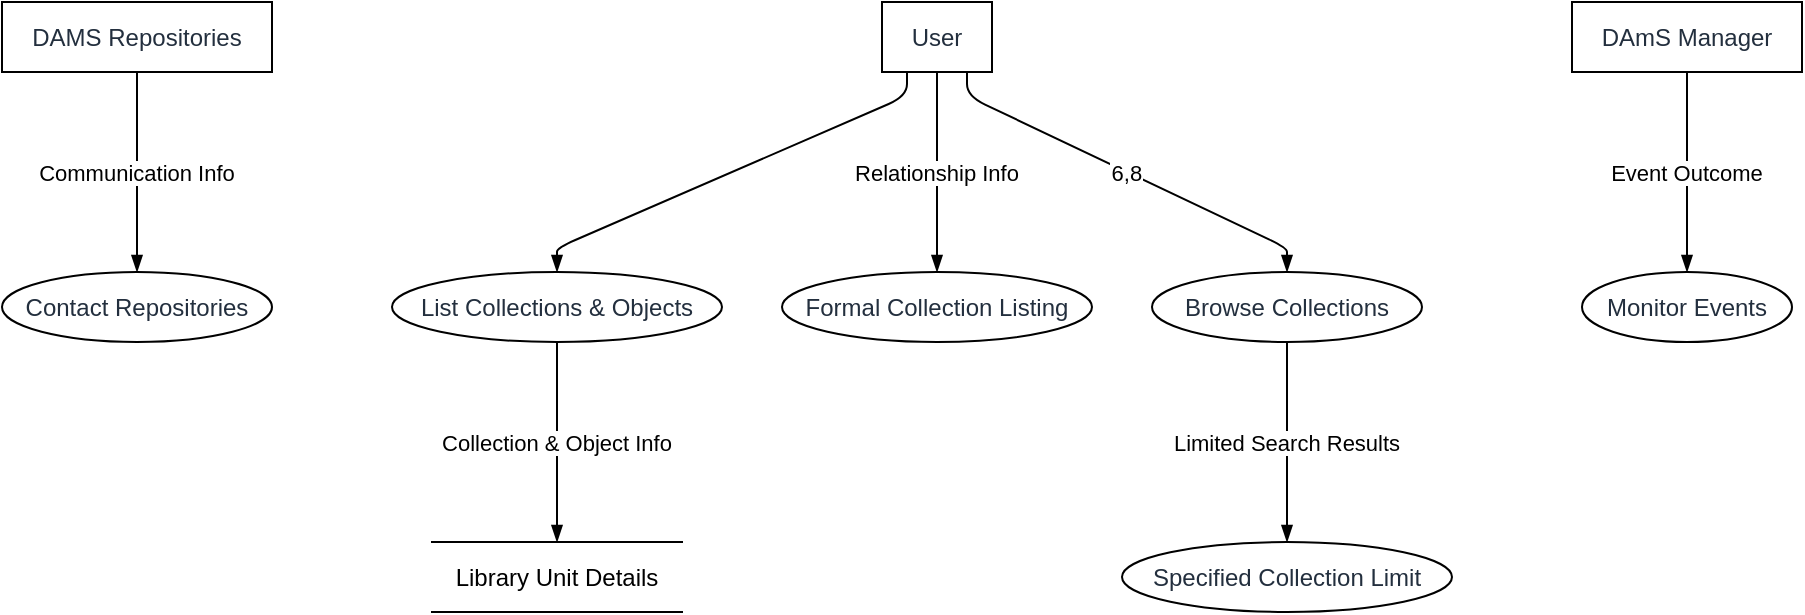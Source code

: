 <mxfile version="23.0.2" type="device">
  <diagram name="Page-1" id="5pk8E9XVwLfFnPYnT0a1">
    <mxGraphModel dx="794" dy="511" grid="1" gridSize="10" guides="1" tooltips="1" connect="1" arrows="1" fold="1" page="1" pageScale="1" pageWidth="827" pageHeight="1169" math="0" shadow="0">
      <root>
        <mxCell id="0" />
        <mxCell id="1" parent="0" />
        <UserObject label="User" type="externalEntity" source="" flow="" placeholders="1" id="zk21_JsynzPiw_pFRbDI-1">
          <mxCell style="shape=rectangle;whiteSpace=wrap;html=1;fillColor=#ffffff;strokeColor=#000000;align=center;verticalAlign=middle;fontColor=#232F3E;" vertex="1" parent="1">
            <mxGeometry x="440" width="55" height="35" as="geometry" />
          </mxCell>
        </UserObject>
        <UserObject label="List Collections &amp; Objects" type="process" source="1" flow="" placeholders="1" id="zk21_JsynzPiw_pFRbDI-2">
          <mxCell style="shape=ellipse;perimeter=ellipsePerimeter;whiteSpace=wrap;html=1;fillColor=#ffffff;strokeColor=#000000;align=center;verticalAlign=middle;fontColor=#232F3E;" vertex="1" parent="1">
            <mxGeometry x="195" y="135" width="165" height="35" as="geometry" />
          </mxCell>
        </UserObject>
        <UserObject label="Library Unit Details" type="dataStore" source="2" flow="Collection &amp; Object Info" placeholders="1" id="zk21_JsynzPiw_pFRbDI-3">
          <mxCell style="html=1;dashed=0;whiteSpace=wrap;shape=partialRectangle;right=0;left=0;" vertex="1" parent="1">
            <mxGeometry x="215" y="270" width="125" height="35" as="geometry" />
          </mxCell>
        </UserObject>
        <UserObject label="DAMS Repositories" type="externalEntity" source="" flow="" placeholders="1" id="zk21_JsynzPiw_pFRbDI-4">
          <mxCell style="shape=rectangle;whiteSpace=wrap;html=1;fillColor=#ffffff;strokeColor=#000000;align=center;verticalAlign=middle;fontColor=#232F3E;" vertex="1" parent="1">
            <mxGeometry width="135" height="35" as="geometry" />
          </mxCell>
        </UserObject>
        <UserObject label="Contact Repositories" type="process" source="4" flow="Communication Info" placeholders="1" id="zk21_JsynzPiw_pFRbDI-5">
          <mxCell style="shape=ellipse;perimeter=ellipsePerimeter;whiteSpace=wrap;html=1;fillColor=#ffffff;strokeColor=#000000;align=center;verticalAlign=middle;fontColor=#232F3E;" vertex="1" parent="1">
            <mxGeometry y="135" width="135" height="35" as="geometry" />
          </mxCell>
        </UserObject>
        <UserObject label="Formal Collection Listing" type="process" source="1" flow="Relationship Info" placeholders="1" id="zk21_JsynzPiw_pFRbDI-6">
          <mxCell style="shape=ellipse;perimeter=ellipsePerimeter;whiteSpace=wrap;html=1;fillColor=#ffffff;strokeColor=#000000;align=center;verticalAlign=middle;fontColor=#232F3E;" vertex="1" parent="1">
            <mxGeometry x="390" y="135" width="155" height="35" as="geometry" />
          </mxCell>
        </UserObject>
        <UserObject label="Browse Collections" type="process" source="1" flow="6,8" placeholders="1" id="zk21_JsynzPiw_pFRbDI-7">
          <mxCell style="shape=ellipse;perimeter=ellipsePerimeter;whiteSpace=wrap;html=1;fillColor=#ffffff;strokeColor=#000000;align=center;verticalAlign=middle;fontColor=#232F3E;" vertex="1" parent="1">
            <mxGeometry x="575" y="135" width="135" height="35" as="geometry" />
          </mxCell>
        </UserObject>
        <UserObject label="Specified Collection Limit" type="process" source="7" flow="Limited Search Results" placeholders="1" id="zk21_JsynzPiw_pFRbDI-8">
          <mxCell style="shape=ellipse;perimeter=ellipsePerimeter;whiteSpace=wrap;html=1;fillColor=#ffffff;strokeColor=#000000;align=center;verticalAlign=middle;fontColor=#232F3E;" vertex="1" parent="1">
            <mxGeometry x="560" y="270" width="165" height="35" as="geometry" />
          </mxCell>
        </UserObject>
        <UserObject label="DAmS Manager" type="externalEntity" source="" flow="" placeholders="1" id="zk21_JsynzPiw_pFRbDI-9">
          <mxCell style="shape=rectangle;whiteSpace=wrap;html=1;fillColor=#ffffff;strokeColor=#000000;align=center;verticalAlign=middle;fontColor=#232F3E;" vertex="1" parent="1">
            <mxGeometry x="785" width="115" height="35" as="geometry" />
          </mxCell>
        </UserObject>
        <UserObject label="Monitor Events" type="process" source="9" flow="Event Outcome" placeholders="1" id="zk21_JsynzPiw_pFRbDI-10">
          <mxCell style="shape=ellipse;perimeter=ellipsePerimeter;whiteSpace=wrap;html=1;fillColor=#ffffff;strokeColor=#000000;align=center;verticalAlign=middle;fontColor=#232F3E;" vertex="1" parent="1">
            <mxGeometry x="790" y="135" width="105" height="35" as="geometry" />
          </mxCell>
        </UserObject>
        <mxCell id="zk21_JsynzPiw_pFRbDI-11" value="" style="endArrow=blockThin;endFill=1;fontSize=11;orthogonal=1;noEdgeStyle=1;" edge="1" parent="1" source="zk21_JsynzPiw_pFRbDI-1" target="zk21_JsynzPiw_pFRbDI-2">
          <mxGeometry relative="1" as="geometry">
            <Array as="points">
              <mxPoint x="452.5" y="47" />
              <mxPoint x="277.5" y="123" />
            </Array>
          </mxGeometry>
        </mxCell>
        <mxCell id="zk21_JsynzPiw_pFRbDI-12" value="Collection &amp; Object Info" style="endArrow=blockThin;endFill=1;fontSize=11;orthogonal=1;noEdgeStyle=1;" edge="1" parent="1" source="zk21_JsynzPiw_pFRbDI-2" target="zk21_JsynzPiw_pFRbDI-3">
          <mxGeometry relative="1" as="geometry">
            <Array as="points">
              <mxPoint x="277.5" y="182" />
              <mxPoint x="277.5" y="258" />
            </Array>
          </mxGeometry>
        </mxCell>
        <mxCell id="zk21_JsynzPiw_pFRbDI-13" value="Communication Info" style="endArrow=blockThin;endFill=1;fontSize=11;orthogonal=1;noEdgeStyle=1;" edge="1" parent="1" source="zk21_JsynzPiw_pFRbDI-4" target="zk21_JsynzPiw_pFRbDI-5">
          <mxGeometry relative="1" as="geometry">
            <Array as="points">
              <mxPoint x="67.5" y="47" />
              <mxPoint x="67.5" y="123" />
            </Array>
          </mxGeometry>
        </mxCell>
        <mxCell id="zk21_JsynzPiw_pFRbDI-14" value="Relationship Info" style="endArrow=blockThin;endFill=1;fontSize=11;orthogonal=1;noEdgeStyle=1;" edge="1" parent="1" source="zk21_JsynzPiw_pFRbDI-1" target="zk21_JsynzPiw_pFRbDI-6">
          <mxGeometry relative="1" as="geometry">
            <Array as="points">
              <mxPoint x="467.5" y="49" />
              <mxPoint x="467.5" y="123" />
            </Array>
          </mxGeometry>
        </mxCell>
        <mxCell id="zk21_JsynzPiw_pFRbDI-15" value="6,8" style="endArrow=blockThin;endFill=1;fontSize=11;orthogonal=1;noEdgeStyle=1;" edge="1" parent="1" source="zk21_JsynzPiw_pFRbDI-1" target="zk21_JsynzPiw_pFRbDI-7">
          <mxGeometry relative="1" as="geometry">
            <Array as="points">
              <mxPoint x="482.5" y="47" />
              <mxPoint x="642.5" y="123" />
            </Array>
          </mxGeometry>
        </mxCell>
        <mxCell id="zk21_JsynzPiw_pFRbDI-16" value="Limited Search Results" style="endArrow=blockThin;endFill=1;fontSize=11;orthogonal=1;noEdgeStyle=1;" edge="1" parent="1" source="zk21_JsynzPiw_pFRbDI-7" target="zk21_JsynzPiw_pFRbDI-8">
          <mxGeometry relative="1" as="geometry">
            <Array as="points">
              <mxPoint x="642.5" y="182" />
              <mxPoint x="642.5" y="258" />
            </Array>
          </mxGeometry>
        </mxCell>
        <mxCell id="zk21_JsynzPiw_pFRbDI-17" value="Event Outcome" style="endArrow=blockThin;endFill=1;fontSize=11;orthogonal=1;noEdgeStyle=1;" edge="1" parent="1" source="zk21_JsynzPiw_pFRbDI-9" target="zk21_JsynzPiw_pFRbDI-10">
          <mxGeometry relative="1" as="geometry">
            <Array as="points">
              <mxPoint x="842.5" y="47" />
              <mxPoint x="842.5" y="123" />
            </Array>
          </mxGeometry>
        </mxCell>
      </root>
    </mxGraphModel>
  </diagram>
</mxfile>
